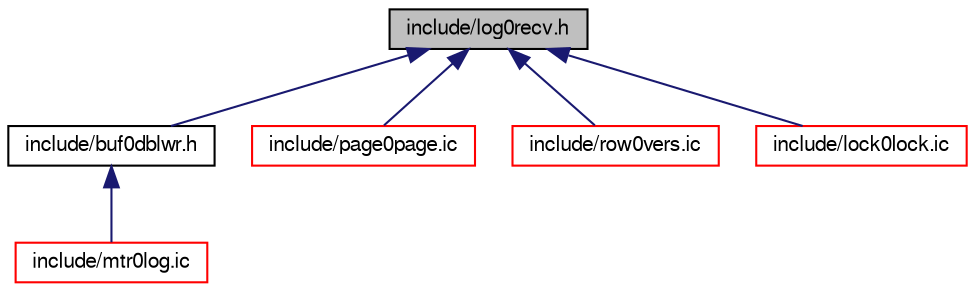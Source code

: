 digraph "include/log0recv.h"
{
  bgcolor="transparent";
  edge [fontname="FreeSans",fontsize="10",labelfontname="FreeSans",labelfontsize="10"];
  node [fontname="FreeSans",fontsize="10",shape=record];
  Node1 [label="include/log0recv.h",height=0.2,width=0.4,color="black", fillcolor="grey75", style="filled" fontcolor="black"];
  Node1 -> Node2 [dir="back",color="midnightblue",fontsize="10",style="solid",fontname="FreeSans"];
  Node2 [label="include/buf0dblwr.h",height=0.2,width=0.4,color="black",URL="$buf0dblwr_8h.html"];
  Node2 -> Node3 [dir="back",color="midnightblue",fontsize="10",style="solid",fontname="FreeSans"];
  Node3 [label="include/mtr0log.ic",height=0.2,width=0.4,color="red",URL="$mtr0log_8ic.html"];
  Node1 -> Node4 [dir="back",color="midnightblue",fontsize="10",style="solid",fontname="FreeSans"];
  Node4 [label="include/page0page.ic",height=0.2,width=0.4,color="red",URL="$page0page_8ic.html"];
  Node1 -> Node5 [dir="back",color="midnightblue",fontsize="10",style="solid",fontname="FreeSans"];
  Node5 [label="include/row0vers.ic",height=0.2,width=0.4,color="red",URL="$row0vers_8ic.html"];
  Node1 -> Node6 [dir="back",color="midnightblue",fontsize="10",style="solid",fontname="FreeSans"];
  Node6 [label="include/lock0lock.ic",height=0.2,width=0.4,color="red",URL="$lock0lock_8ic.html"];
}
